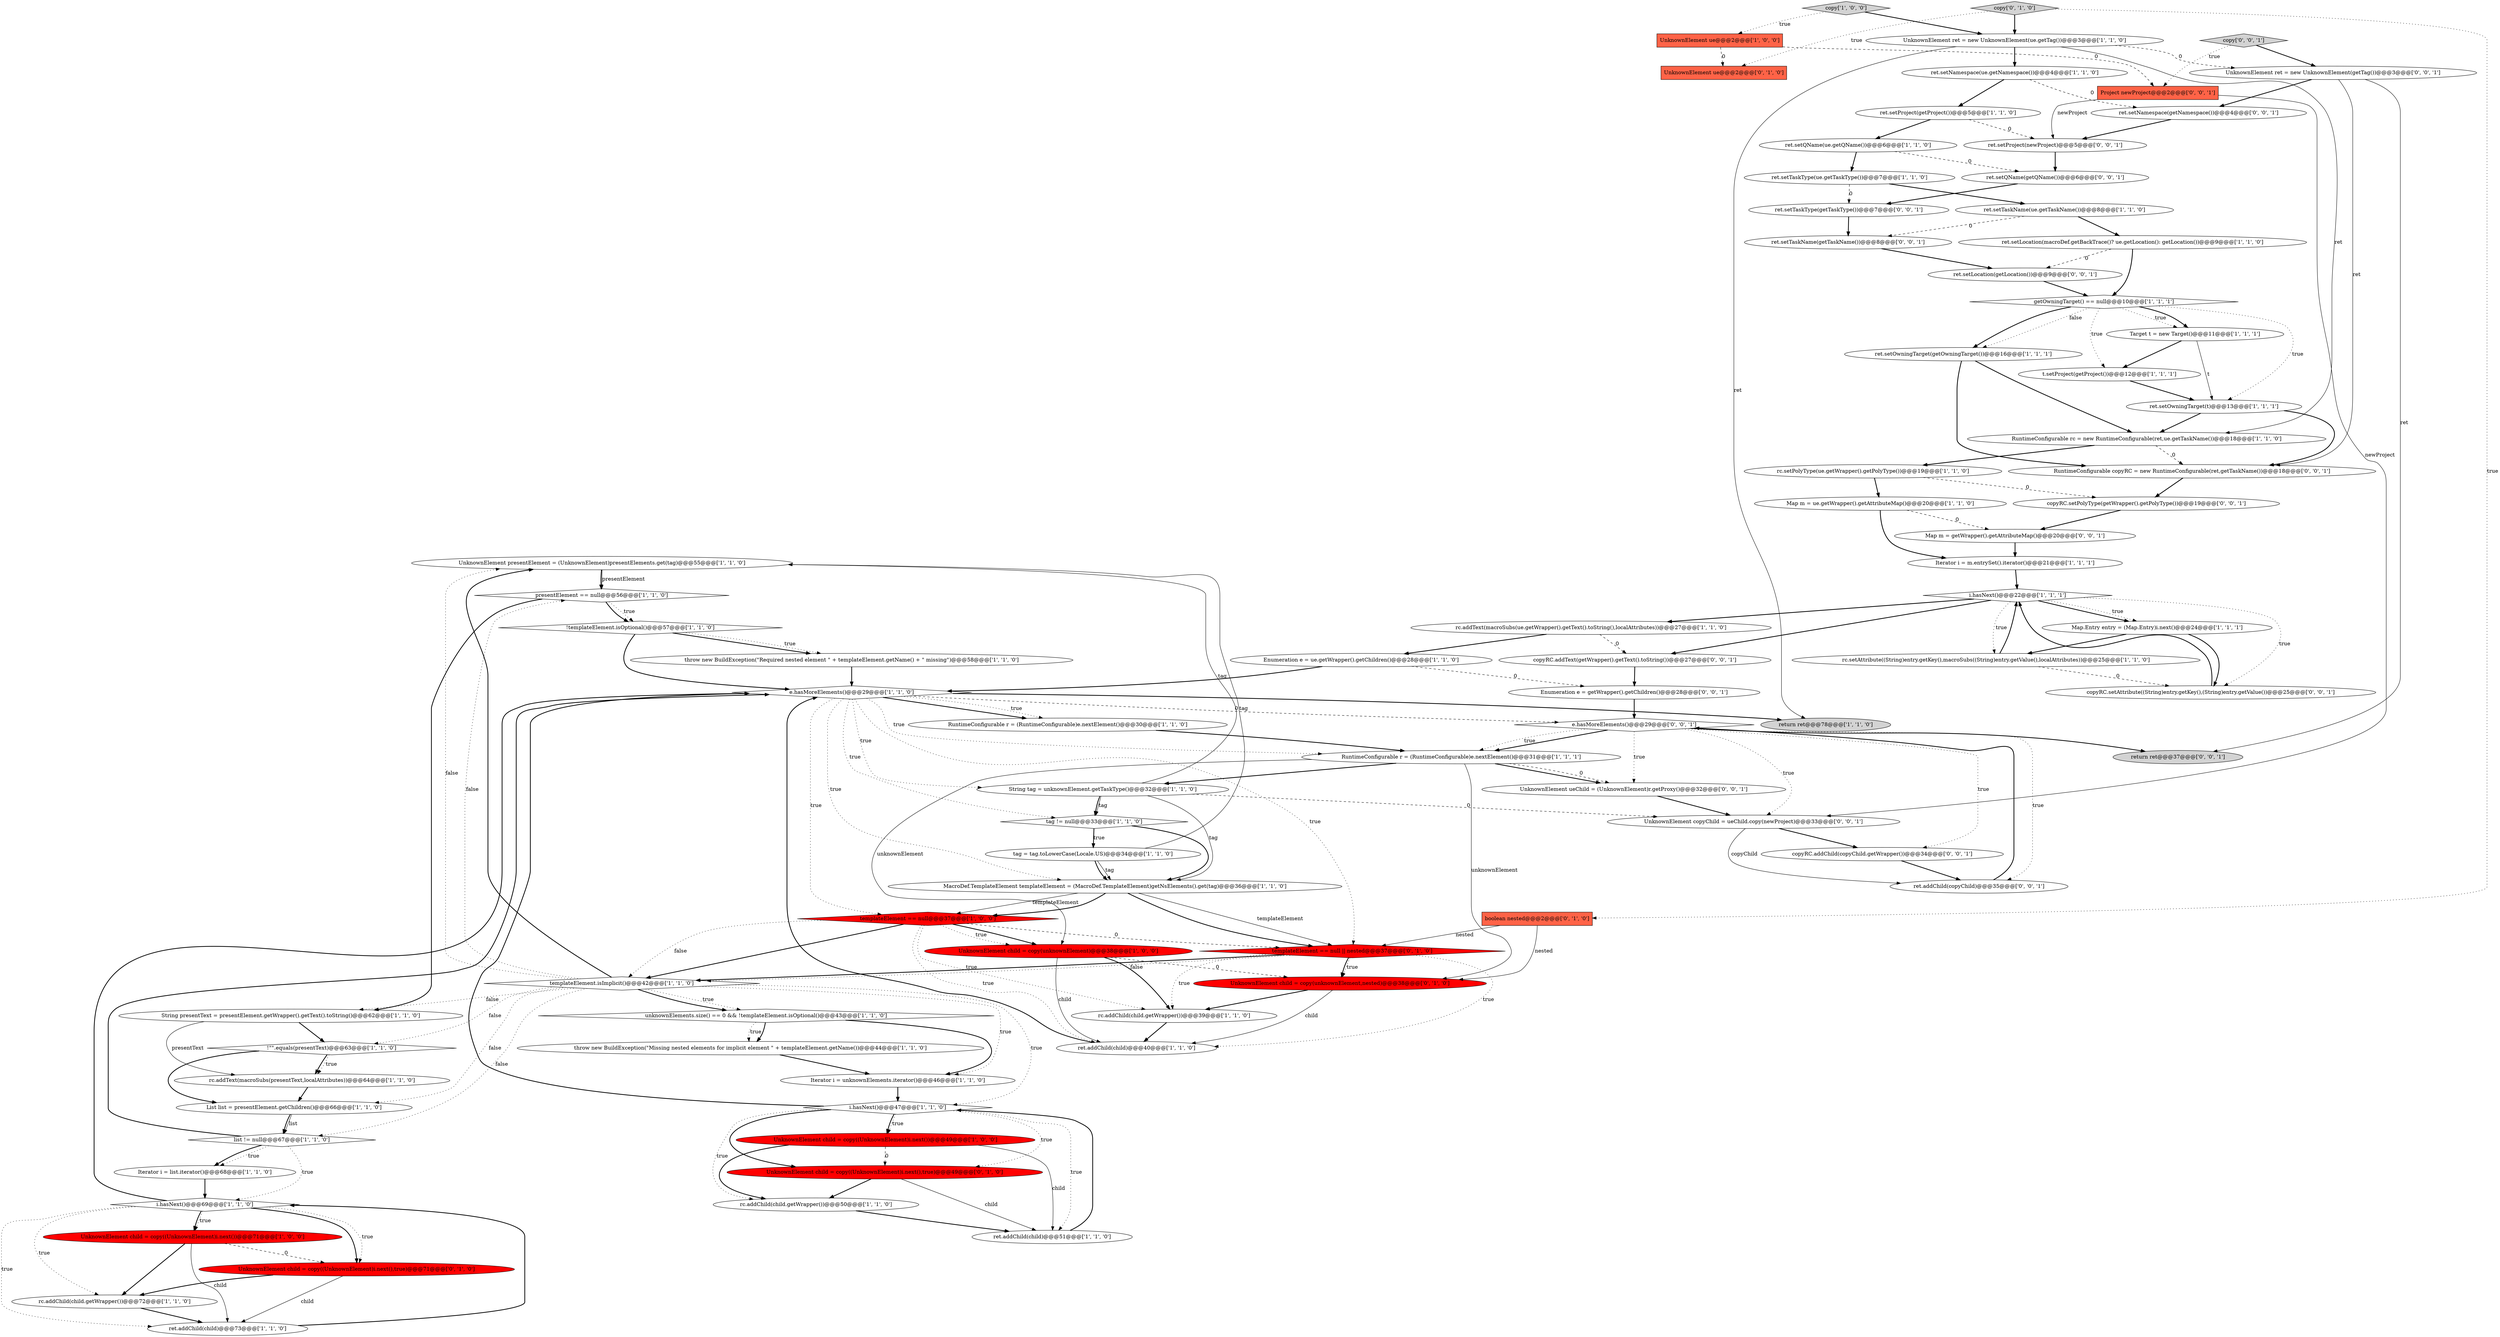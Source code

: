 digraph {
7 [style = filled, label = "UnknownElement presentElement = (UnknownElement)presentElements.get(tag)@@@55@@@['1', '1', '0']", fillcolor = white, shape = ellipse image = "AAA0AAABBB1BBB"];
66 [style = filled, label = "return ret@@@37@@@['0', '0', '1']", fillcolor = lightgray, shape = ellipse image = "AAA0AAABBB3BBB"];
17 [style = filled, label = "UnknownElement child = copy((UnknownElement)i.next())@@@71@@@['1', '0', '0']", fillcolor = red, shape = ellipse image = "AAA1AAABBB1BBB"];
37 [style = filled, label = "Map m = ue.getWrapper().getAttributeMap()@@@20@@@['1', '1', '0']", fillcolor = white, shape = ellipse image = "AAA0AAABBB1BBB"];
19 [style = filled, label = "Enumeration e = ue.getWrapper().getChildren()@@@28@@@['1', '1', '0']", fillcolor = white, shape = ellipse image = "AAA0AAABBB1BBB"];
68 [style = filled, label = "e.hasMoreElements()@@@29@@@['0', '0', '1']", fillcolor = white, shape = diamond image = "AAA0AAABBB3BBB"];
18 [style = filled, label = "UnknownElement ret = new UnknownElement(ue.getTag())@@@3@@@['1', '1', '0']", fillcolor = white, shape = ellipse image = "AAA0AAABBB1BBB"];
62 [style = filled, label = "UnknownElement child = copy(unknownElement,nested)@@@38@@@['0', '1', '0']", fillcolor = red, shape = ellipse image = "AAA1AAABBB2BBB"];
32 [style = filled, label = "ret.addChild(child)@@@40@@@['1', '1', '0']", fillcolor = white, shape = ellipse image = "AAA0AAABBB1BBB"];
41 [style = filled, label = "ret.setTaskType(ue.getTaskType())@@@7@@@['1', '1', '0']", fillcolor = white, shape = ellipse image = "AAA0AAABBB1BBB"];
9 [style = filled, label = "MacroDef.TemplateElement templateElement = (MacroDef.TemplateElement)getNsElements().get(tag)@@@36@@@['1', '1', '0']", fillcolor = white, shape = ellipse image = "AAA0AAABBB1BBB"];
69 [style = filled, label = "Map m = getWrapper().getAttributeMap()@@@20@@@['0', '0', '1']", fillcolor = white, shape = ellipse image = "AAA0AAABBB3BBB"];
55 [style = filled, label = "ret.setProject(getProject())@@@5@@@['1', '1', '0']", fillcolor = white, shape = ellipse image = "AAA0AAABBB1BBB"];
16 [style = filled, label = "Iterator i = list.iterator()@@@68@@@['1', '1', '0']", fillcolor = white, shape = ellipse image = "AAA0AAABBB1BBB"];
36 [style = filled, label = "ret.setOwningTarget(t)@@@13@@@['1', '1', '1']", fillcolor = white, shape = ellipse image = "AAA0AAABBB1BBB"];
54 [style = filled, label = "return ret@@@78@@@['1', '1', '0']", fillcolor = lightgray, shape = ellipse image = "AAA0AAABBB1BBB"];
15 [style = filled, label = "ret.setOwningTarget(getOwningTarget())@@@16@@@['1', '1', '1']", fillcolor = white, shape = ellipse image = "AAA0AAABBB1BBB"];
46 [style = filled, label = "!templateElement.isOptional()@@@57@@@['1', '1', '0']", fillcolor = white, shape = diamond image = "AAA0AAABBB1BBB"];
80 [style = filled, label = "RuntimeConfigurable copyRC = new RuntimeConfigurable(ret,getTaskName())@@@18@@@['0', '0', '1']", fillcolor = white, shape = ellipse image = "AAA0AAABBB3BBB"];
39 [style = filled, label = "t.setProject(getProject())@@@12@@@['1', '1', '1']", fillcolor = white, shape = ellipse image = "AAA0AAABBB1BBB"];
30 [style = filled, label = "rc.addChild(child.getWrapper())@@@39@@@['1', '1', '0']", fillcolor = white, shape = ellipse image = "AAA0AAABBB1BBB"];
58 [style = filled, label = "UnknownElement child = copy((UnknownElement)i.next(),true)@@@71@@@['0', '1', '0']", fillcolor = red, shape = ellipse image = "AAA1AAABBB2BBB"];
49 [style = filled, label = "throw new BuildException(\"Missing nested elements for implicit element \" + templateElement.getName())@@@44@@@['1', '1', '0']", fillcolor = white, shape = ellipse image = "AAA0AAABBB1BBB"];
67 [style = filled, label = "ret.setLocation(getLocation())@@@9@@@['0', '0', '1']", fillcolor = white, shape = ellipse image = "AAA0AAABBB3BBB"];
4 [style = filled, label = "String presentText = presentElement.getWrapper().getText().toString()@@@62@@@['1', '1', '0']", fillcolor = white, shape = ellipse image = "AAA0AAABBB1BBB"];
47 [style = filled, label = "i.hasNext()@@@22@@@['1', '1', '1']", fillcolor = white, shape = diamond image = "AAA0AAABBB1BBB"];
81 [style = filled, label = "copyRC.addText(getWrapper().getText().toString())@@@27@@@['0', '0', '1']", fillcolor = white, shape = ellipse image = "AAA0AAABBB3BBB"];
60 [style = filled, label = "UnknownElement ue@@@2@@@['0', '1', '0']", fillcolor = tomato, shape = box image = "AAA1AAABBB2BBB"];
52 [style = filled, label = "Iterator i = m.entrySet().iterator()@@@21@@@['1', '1', '1']", fillcolor = white, shape = ellipse image = "AAA0AAABBB1BBB"];
11 [style = filled, label = "i.hasNext()@@@47@@@['1', '1', '0']", fillcolor = white, shape = diamond image = "AAA0AAABBB1BBB"];
45 [style = filled, label = "String tag = unknownElement.getTaskType()@@@32@@@['1', '1', '0']", fillcolor = white, shape = ellipse image = "AAA0AAABBB1BBB"];
44 [style = filled, label = "rc.setAttribute((String)entry.getKey(),macroSubs((String)entry.getValue(),localAttributes))@@@25@@@['1', '1', '0']", fillcolor = white, shape = ellipse image = "AAA0AAABBB1BBB"];
72 [style = filled, label = "ret.setQName(getQName())@@@6@@@['0', '0', '1']", fillcolor = white, shape = ellipse image = "AAA0AAABBB3BBB"];
64 [style = filled, label = "ret.addChild(copyChild)@@@35@@@['0', '0', '1']", fillcolor = white, shape = ellipse image = "AAA0AAABBB3BBB"];
51 [style = filled, label = "unknownElements.size() == 0 && !templateElement.isOptional()@@@43@@@['1', '1', '0']", fillcolor = white, shape = diamond image = "AAA0AAABBB1BBB"];
71 [style = filled, label = "copy['0', '0', '1']", fillcolor = lightgray, shape = diamond image = "AAA0AAABBB3BBB"];
84 [style = filled, label = "copyRC.addChild(copyChild.getWrapper())@@@34@@@['0', '0', '1']", fillcolor = white, shape = ellipse image = "AAA0AAABBB3BBB"];
38 [style = filled, label = "ret.setLocation(macroDef.getBackTrace()? ue.getLocation(): getLocation())@@@9@@@['1', '1', '0']", fillcolor = white, shape = ellipse image = "AAA0AAABBB1BBB"];
26 [style = filled, label = "ret.setQName(ue.getQName())@@@6@@@['1', '1', '0']", fillcolor = white, shape = ellipse image = "AAA0AAABBB1BBB"];
22 [style = filled, label = "UnknownElement child = copy(unknownElement)@@@38@@@['1', '0', '0']", fillcolor = red, shape = ellipse image = "AAA1AAABBB1BBB"];
29 [style = filled, label = "RuntimeConfigurable r = (RuntimeConfigurable)e.nextElement()@@@30@@@['1', '1', '0']", fillcolor = white, shape = ellipse image = "AAA0AAABBB1BBB"];
76 [style = filled, label = "copyRC.setPolyType(getWrapper().getPolyType())@@@19@@@['0', '0', '1']", fillcolor = white, shape = ellipse image = "AAA0AAABBB3BBB"];
73 [style = filled, label = "UnknownElement copyChild = ueChild.copy(newProject)@@@33@@@['0', '0', '1']", fillcolor = white, shape = ellipse image = "AAA0AAABBB3BBB"];
8 [style = filled, label = "e.hasMoreElements()@@@29@@@['1', '1', '0']", fillcolor = white, shape = diamond image = "AAA0AAABBB1BBB"];
2 [style = filled, label = "ret.setTaskName(ue.getTaskName())@@@8@@@['1', '1', '0']", fillcolor = white, shape = ellipse image = "AAA0AAABBB1BBB"];
21 [style = filled, label = "tag != null@@@33@@@['1', '1', '0']", fillcolor = white, shape = diamond image = "AAA0AAABBB1BBB"];
14 [style = filled, label = "UnknownElement ue@@@2@@@['1', '0', '0']", fillcolor = tomato, shape = box image = "AAA1AAABBB1BBB"];
65 [style = filled, label = "ret.setProject(newProject)@@@5@@@['0', '0', '1']", fillcolor = white, shape = ellipse image = "AAA0AAABBB3BBB"];
82 [style = filled, label = "ret.setNamespace(getNamespace())@@@4@@@['0', '0', '1']", fillcolor = white, shape = ellipse image = "AAA0AAABBB3BBB"];
53 [style = filled, label = "rc.addChild(child.getWrapper())@@@50@@@['1', '1', '0']", fillcolor = white, shape = ellipse image = "AAA0AAABBB1BBB"];
42 [style = filled, label = "getOwningTarget() == null@@@10@@@['1', '1', '1']", fillcolor = white, shape = diamond image = "AAA0AAABBB1BBB"];
1 [style = filled, label = "rc.addChild(child.getWrapper())@@@72@@@['1', '1', '0']", fillcolor = white, shape = ellipse image = "AAA0AAABBB1BBB"];
13 [style = filled, label = "presentElement == null@@@56@@@['1', '1', '0']", fillcolor = white, shape = diamond image = "AAA0AAABBB1BBB"];
28 [style = filled, label = "list != null@@@67@@@['1', '1', '0']", fillcolor = white, shape = diamond image = "AAA0AAABBB1BBB"];
78 [style = filled, label = "UnknownElement ueChild = (UnknownElement)r.getProxy()@@@32@@@['0', '0', '1']", fillcolor = white, shape = ellipse image = "AAA0AAABBB3BBB"];
79 [style = filled, label = "ret.setTaskType(getTaskType())@@@7@@@['0', '0', '1']", fillcolor = white, shape = ellipse image = "AAA0AAABBB3BBB"];
70 [style = filled, label = "Enumeration e = getWrapper().getChildren()@@@28@@@['0', '0', '1']", fillcolor = white, shape = ellipse image = "AAA0AAABBB3BBB"];
34 [style = filled, label = "Target t = new Target()@@@11@@@['1', '1', '1']", fillcolor = white, shape = ellipse image = "AAA0AAABBB1BBB"];
75 [style = filled, label = "copyRC.setAttribute((String)entry.getKey(),(String)entry.getValue())@@@25@@@['0', '0', '1']", fillcolor = white, shape = ellipse image = "AAA0AAABBB3BBB"];
77 [style = filled, label = "UnknownElement ret = new UnknownElement(getTag())@@@3@@@['0', '0', '1']", fillcolor = white, shape = ellipse image = "AAA0AAABBB3BBB"];
10 [style = filled, label = "ret.addChild(child)@@@73@@@['1', '1', '0']", fillcolor = white, shape = ellipse image = "AAA0AAABBB1BBB"];
35 [style = filled, label = "!\"\".equals(presentText)@@@63@@@['1', '1', '0']", fillcolor = white, shape = diamond image = "AAA0AAABBB1BBB"];
43 [style = filled, label = "rc.addText(macroSubs(ue.getWrapper().getText().toString(),localAttributes))@@@27@@@['1', '1', '0']", fillcolor = white, shape = ellipse image = "AAA0AAABBB1BBB"];
3 [style = filled, label = "RuntimeConfigurable r = (RuntimeConfigurable)e.nextElement()@@@31@@@['1', '1', '1']", fillcolor = white, shape = ellipse image = "AAA0AAABBB1BBB"];
12 [style = filled, label = "templateElement.isImplicit()@@@42@@@['1', '1', '0']", fillcolor = white, shape = diamond image = "AAA0AAABBB1BBB"];
23 [style = filled, label = "List list = presentElement.getChildren()@@@66@@@['1', '1', '0']", fillcolor = white, shape = ellipse image = "AAA0AAABBB1BBB"];
56 [style = filled, label = "throw new BuildException(\"Required nested element \" + templateElement.getName() + \" missing\")@@@58@@@['1', '1', '0']", fillcolor = white, shape = ellipse image = "AAA0AAABBB1BBB"];
61 [style = filled, label = "templateElement == null || nested@@@37@@@['0', '1', '0']", fillcolor = red, shape = diamond image = "AAA1AAABBB2BBB"];
25 [style = filled, label = "tag = tag.toLowerCase(Locale.US)@@@34@@@['1', '1', '0']", fillcolor = white, shape = ellipse image = "AAA0AAABBB1BBB"];
5 [style = filled, label = "ret.setNamespace(ue.getNamespace())@@@4@@@['1', '1', '0']", fillcolor = white, shape = ellipse image = "AAA0AAABBB1BBB"];
40 [style = filled, label = "UnknownElement child = copy((UnknownElement)i.next())@@@49@@@['1', '0', '0']", fillcolor = red, shape = ellipse image = "AAA1AAABBB1BBB"];
27 [style = filled, label = "rc.addText(macroSubs(presentText,localAttributes))@@@64@@@['1', '1', '0']", fillcolor = white, shape = ellipse image = "AAA0AAABBB1BBB"];
6 [style = filled, label = "ret.addChild(child)@@@51@@@['1', '1', '0']", fillcolor = white, shape = ellipse image = "AAA0AAABBB1BBB"];
57 [style = filled, label = "boolean nested@@@2@@@['0', '1', '0']", fillcolor = tomato, shape = box image = "AAA0AAABBB2BBB"];
48 [style = filled, label = "Iterator i = unknownElements.iterator()@@@46@@@['1', '1', '0']", fillcolor = white, shape = ellipse image = "AAA0AAABBB1BBB"];
24 [style = filled, label = "copy['1', '0', '0']", fillcolor = lightgray, shape = diamond image = "AAA0AAABBB1BBB"];
0 [style = filled, label = "rc.setPolyType(ue.getWrapper().getPolyType())@@@19@@@['1', '1', '0']", fillcolor = white, shape = ellipse image = "AAA0AAABBB1BBB"];
74 [style = filled, label = "ret.setTaskName(getTaskName())@@@8@@@['0', '0', '1']", fillcolor = white, shape = ellipse image = "AAA0AAABBB3BBB"];
33 [style = filled, label = "templateElement == null@@@37@@@['1', '0', '0']", fillcolor = red, shape = diamond image = "AAA1AAABBB1BBB"];
31 [style = filled, label = "Map.Entry entry = (Map.Entry)i.next()@@@24@@@['1', '1', '1']", fillcolor = white, shape = ellipse image = "AAA0AAABBB1BBB"];
83 [style = filled, label = "Project newProject@@@2@@@['0', '0', '1']", fillcolor = tomato, shape = box image = "AAA0AAABBB3BBB"];
20 [style = filled, label = "i.hasNext()@@@69@@@['1', '1', '0']", fillcolor = white, shape = diamond image = "AAA0AAABBB1BBB"];
50 [style = filled, label = "RuntimeConfigurable rc = new RuntimeConfigurable(ret,ue.getTaskName())@@@18@@@['1', '1', '0']", fillcolor = white, shape = ellipse image = "AAA0AAABBB1BBB"];
63 [style = filled, label = "UnknownElement child = copy((UnknownElement)i.next(),true)@@@49@@@['0', '1', '0']", fillcolor = red, shape = ellipse image = "AAA1AAABBB2BBB"];
59 [style = filled, label = "copy['0', '1', '0']", fillcolor = lightgray, shape = diamond image = "AAA0AAABBB2BBB"];
7->13 [style = solid, label="presentElement"];
5->55 [style = bold, label=""];
61->62 [style = dotted, label="true"];
20->58 [style = bold, label=""];
25->9 [style = solid, label="tag"];
68->64 [style = dotted, label="true"];
45->21 [style = solid, label="tag"];
33->61 [style = dashed, label="0"];
68->66 [style = bold, label=""];
28->16 [style = dotted, label="true"];
61->30 [style = dotted, label="true"];
49->48 [style = bold, label=""];
15->80 [style = bold, label=""];
25->7 [style = solid, label="tag"];
11->40 [style = dotted, label="true"];
61->12 [style = bold, label=""];
9->33 [style = solid, label="templateElement"];
71->83 [style = dotted, label="true"];
38->42 [style = bold, label=""];
22->30 [style = bold, label=""];
12->7 [style = bold, label=""];
57->62 [style = solid, label="nested"];
43->19 [style = bold, label=""];
23->28 [style = bold, label=""];
82->65 [style = bold, label=""];
74->67 [style = bold, label=""];
8->61 [style = dotted, label="true"];
35->23 [style = bold, label=""];
52->47 [style = bold, label=""];
51->48 [style = bold, label=""];
26->72 [style = dashed, label="0"];
6->11 [style = bold, label=""];
56->8 [style = bold, label=""];
2->74 [style = dashed, label="0"];
75->47 [style = bold, label=""];
70->68 [style = bold, label=""];
12->51 [style = dotted, label="true"];
19->70 [style = dashed, label="0"];
13->46 [style = bold, label=""];
18->50 [style = solid, label="ret"];
40->63 [style = dashed, label="0"];
5->82 [style = dashed, label="0"];
44->47 [style = bold, label=""];
11->63 [style = dotted, label="true"];
44->75 [style = dashed, label="0"];
42->15 [style = bold, label=""];
57->61 [style = solid, label="nested"];
59->60 [style = dotted, label="true"];
14->83 [style = dashed, label="0"];
12->23 [style = dotted, label="false"];
20->58 [style = dotted, label="true"];
12->7 [style = dotted, label="false"];
37->69 [style = dashed, label="0"];
9->33 [style = bold, label=""];
33->32 [style = dotted, label="true"];
62->30 [style = bold, label=""];
15->50 [style = bold, label=""];
42->36 [style = dotted, label="true"];
55->26 [style = bold, label=""];
47->43 [style = bold, label=""];
68->84 [style = dotted, label="true"];
21->25 [style = bold, label=""];
73->84 [style = bold, label=""];
84->64 [style = bold, label=""];
41->2 [style = bold, label=""];
24->18 [style = bold, label=""];
12->51 [style = bold, label=""];
12->11 [style = dotted, label="true"];
4->27 [style = solid, label="presentText"];
20->8 [style = bold, label=""];
21->9 [style = bold, label=""];
55->65 [style = dashed, label="0"];
22->62 [style = dashed, label="0"];
13->46 [style = dotted, label="true"];
18->77 [style = dashed, label="0"];
18->54 [style = solid, label="ret"];
8->33 [style = dotted, label="true"];
65->72 [style = bold, label=""];
23->28 [style = solid, label="list"];
20->10 [style = dotted, label="true"];
59->18 [style = bold, label=""];
22->32 [style = solid, label="child"];
43->81 [style = dashed, label="0"];
11->8 [style = bold, label=""];
45->21 [style = bold, label=""];
12->35 [style = dotted, label="false"];
80->76 [style = bold, label=""];
8->29 [style = dotted, label="true"];
36->50 [style = bold, label=""];
63->53 [style = bold, label=""];
78->73 [style = bold, label=""];
16->20 [style = bold, label=""];
47->81 [style = bold, label=""];
8->68 [style = dashed, label="0"];
42->39 [style = dotted, label="true"];
33->12 [style = dotted, label="false"];
46->56 [style = bold, label=""];
40->53 [style = bold, label=""];
17->1 [style = bold, label=""];
8->21 [style = dotted, label="true"];
42->15 [style = dotted, label="false"];
28->20 [style = dotted, label="true"];
20->17 [style = dotted, label="true"];
12->4 [style = dotted, label="false"];
47->31 [style = bold, label=""];
68->3 [style = bold, label=""];
3->45 [style = bold, label=""];
34->36 [style = solid, label="t"];
25->9 [style = bold, label=""];
83->65 [style = solid, label="newProject"];
41->79 [style = dashed, label="0"];
0->76 [style = dashed, label="0"];
12->28 [style = dotted, label="false"];
51->49 [style = dotted, label="true"];
30->32 [style = bold, label=""];
33->12 [style = bold, label=""];
9->61 [style = solid, label="templateElement"];
77->82 [style = bold, label=""];
83->73 [style = solid, label="newProject"];
8->3 [style = dotted, label="true"];
21->25 [style = dotted, label="true"];
17->10 [style = solid, label="child"];
58->1 [style = bold, label=""];
26->41 [style = bold, label=""];
68->73 [style = dotted, label="true"];
32->8 [style = bold, label=""];
20->1 [style = dotted, label="true"];
31->44 [style = bold, label=""];
48->11 [style = bold, label=""];
11->6 [style = dotted, label="true"];
50->0 [style = bold, label=""];
28->8 [style = bold, label=""];
34->39 [style = bold, label=""];
46->8 [style = bold, label=""];
46->56 [style = dotted, label="true"];
37->52 [style = bold, label=""];
3->78 [style = bold, label=""];
50->80 [style = dashed, label="0"];
8->9 [style = dotted, label="true"];
8->54 [style = bold, label=""];
62->32 [style = solid, label="child"];
42->34 [style = dotted, label="true"];
33->22 [style = bold, label=""];
61->62 [style = bold, label=""];
45->9 [style = solid, label="tag"];
31->75 [style = bold, label=""];
7->13 [style = bold, label=""];
12->13 [style = dotted, label="false"];
11->53 [style = dotted, label="true"];
68->78 [style = dotted, label="true"];
42->34 [style = bold, label=""];
4->35 [style = bold, label=""];
35->27 [style = bold, label=""];
20->17 [style = bold, label=""];
10->20 [style = bold, label=""];
45->7 [style = solid, label="tag"];
38->67 [style = dashed, label="0"];
24->14 [style = dotted, label="true"];
0->37 [style = bold, label=""];
17->58 [style = dashed, label="0"];
8->45 [style = dotted, label="true"];
11->63 [style = bold, label=""];
61->32 [style = dotted, label="true"];
40->6 [style = solid, label="child"];
29->3 [style = bold, label=""];
45->73 [style = dashed, label="0"];
63->6 [style = solid, label="child"];
47->44 [style = dotted, label="true"];
51->49 [style = bold, label=""];
47->75 [style = dotted, label="true"];
47->31 [style = dotted, label="true"];
11->40 [style = bold, label=""];
28->16 [style = bold, label=""];
33->30 [style = dotted, label="true"];
3->62 [style = solid, label="unknownElement"];
19->8 [style = bold, label=""];
36->80 [style = bold, label=""];
3->78 [style = dashed, label="0"];
2->38 [style = bold, label=""];
14->60 [style = dashed, label="0"];
73->64 [style = solid, label="copyChild"];
68->3 [style = dotted, label="true"];
9->61 [style = bold, label=""];
35->27 [style = dotted, label="true"];
71->77 [style = bold, label=""];
77->66 [style = solid, label="ret"];
18->5 [style = bold, label=""];
81->70 [style = bold, label=""];
77->80 [style = solid, label="ret"];
64->68 [style = bold, label=""];
53->6 [style = bold, label=""];
76->69 [style = bold, label=""];
3->22 [style = solid, label="unknownElement"];
79->74 [style = bold, label=""];
67->42 [style = bold, label=""];
72->79 [style = bold, label=""];
58->10 [style = solid, label="child"];
59->57 [style = dotted, label="true"];
27->23 [style = bold, label=""];
69->52 [style = bold, label=""];
33->22 [style = dotted, label="true"];
1->10 [style = bold, label=""];
39->36 [style = bold, label=""];
8->29 [style = bold, label=""];
61->12 [style = dotted, label="false"];
13->4 [style = bold, label=""];
12->48 [style = dotted, label="true"];
}
